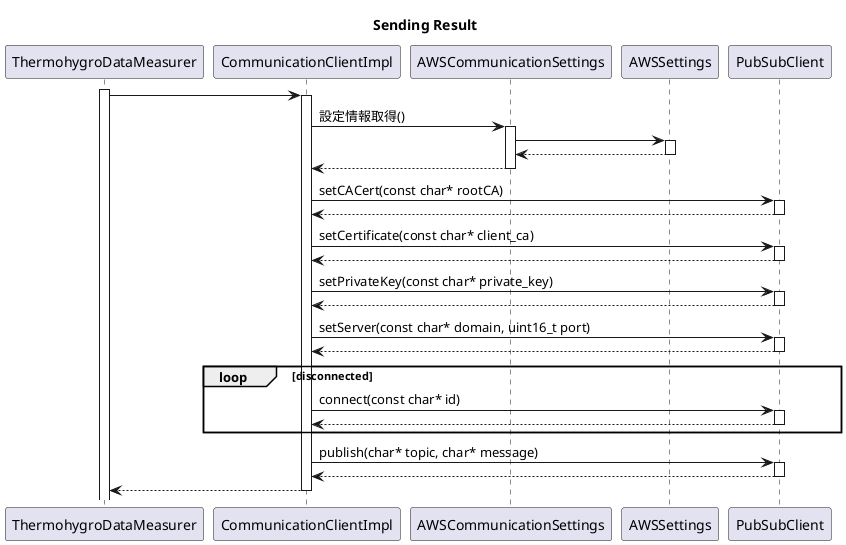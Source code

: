 @startuml Sending Result
title Sending Result

participant ThermohygroDataMeasurer
participant CommunicationClientImpl
participant AWSCommunicationSettings
participant AWSSettings
participant PubSubClient

activate ThermohygroDataMeasurer
ThermohygroDataMeasurer -> CommunicationClientImpl
activate CommunicationClientImpl
CommunicationClientImpl -> AWSCommunicationSettings: 設定情報取得()
activate AWSCommunicationSettings
AWSCommunicationSettings -> AWSSettings
activate AWSSettings
return
return
CommunicationClientImpl -> PubSubClient: setCACert(const char* rootCA)
activate PubSubClient
return
CommunicationClientImpl -> PubSubClient: setCertificate(const char* client_ca)
activate PubSubClient
return
CommunicationClientImpl -> PubSubClient: setPrivateKey(const char* private_key)
activate PubSubClient
return
CommunicationClientImpl -> PubSubClient: setServer(const char* domain, uint16_t port)
activate PubSubClient
return

loop disconnected
    CommunicationClientImpl -> PubSubClient: connect(const char* id)
    activate PubSubClient
    return
end
CommunicationClientImpl -> PubSubClient: publish(char* topic, char* message)
activate PubSubClient
return
return

@enduml